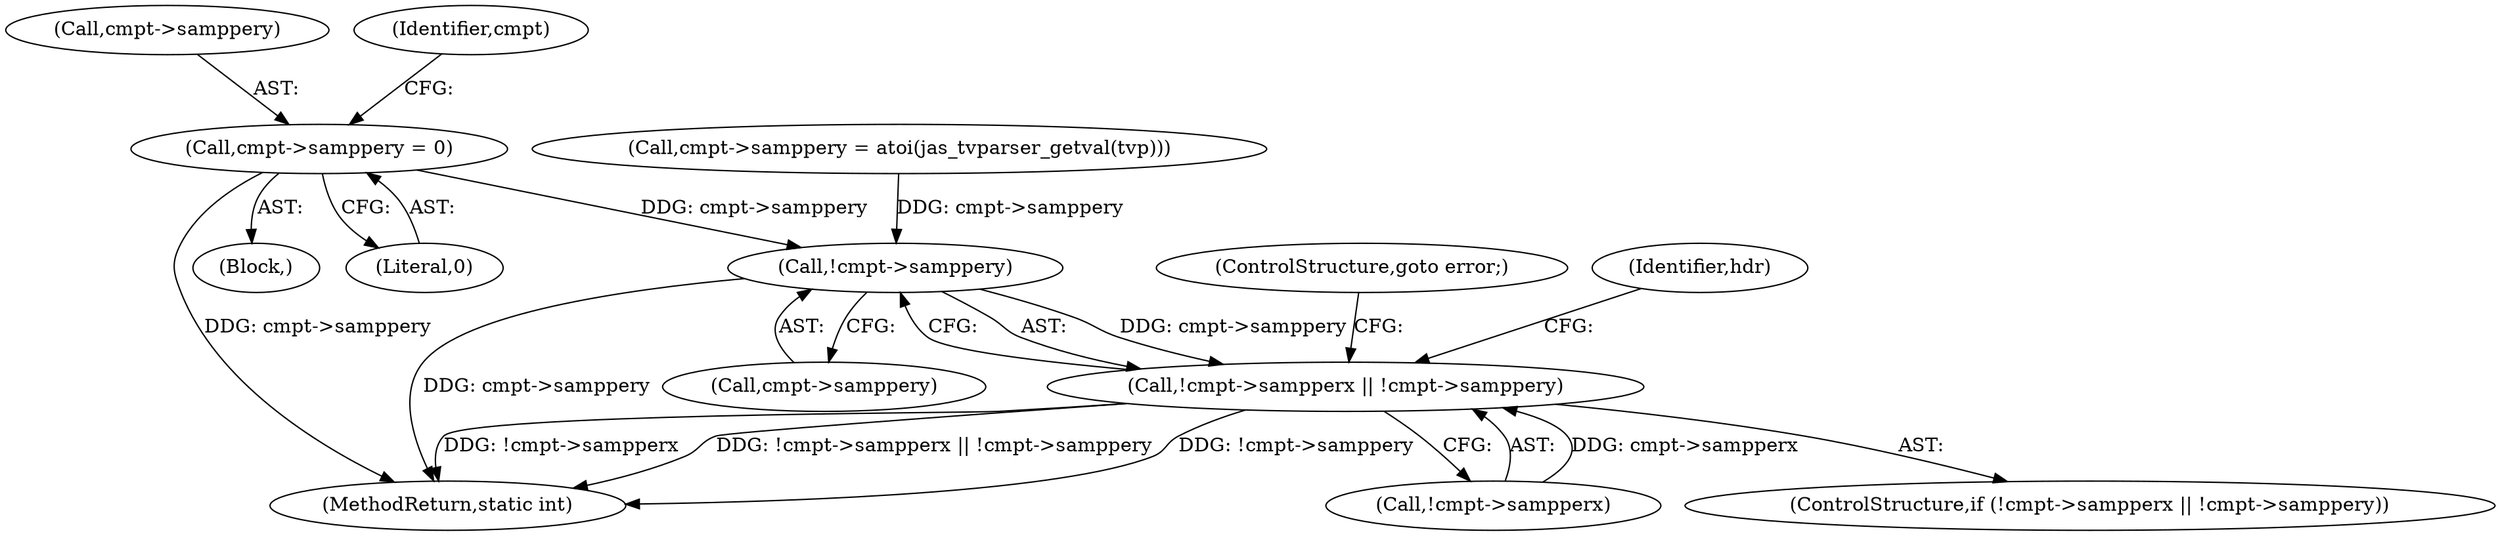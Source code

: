 digraph "0_jasper_df5d2867e8004e51e18b89865bc4aa69229227b3@pointer" {
"1000135" [label="(Call,cmpt->samppery = 0)"];
"1000283" [label="(Call,!cmpt->samppery)"];
"1000278" [label="(Call,!cmpt->sampperx || !cmpt->samppery)"];
"1000135" [label="(Call,cmpt->samppery = 0)"];
"1000277" [label="(ControlStructure,if (!cmpt->sampperx || !cmpt->samppery))"];
"1000316" [label="(MethodReturn,static int)"];
"1000103" [label="(Block,)"];
"1000136" [label="(Call,cmpt->samppery)"];
"1000139" [label="(Literal,0)"];
"1000288" [label="(ControlStructure,goto error;)"];
"1000278" [label="(Call,!cmpt->sampperx || !cmpt->samppery)"];
"1000236" [label="(Call,cmpt->samppery = atoi(jas_tvparser_getval(tvp)))"];
"1000291" [label="(Identifier,hdr)"];
"1000283" [label="(Call,!cmpt->samppery)"];
"1000142" [label="(Identifier,cmpt)"];
"1000284" [label="(Call,cmpt->samppery)"];
"1000279" [label="(Call,!cmpt->sampperx)"];
"1000135" -> "1000103"  [label="AST: "];
"1000135" -> "1000139"  [label="CFG: "];
"1000136" -> "1000135"  [label="AST: "];
"1000139" -> "1000135"  [label="AST: "];
"1000142" -> "1000135"  [label="CFG: "];
"1000135" -> "1000316"  [label="DDG: cmpt->samppery"];
"1000135" -> "1000283"  [label="DDG: cmpt->samppery"];
"1000283" -> "1000278"  [label="AST: "];
"1000283" -> "1000284"  [label="CFG: "];
"1000284" -> "1000283"  [label="AST: "];
"1000278" -> "1000283"  [label="CFG: "];
"1000283" -> "1000316"  [label="DDG: cmpt->samppery"];
"1000283" -> "1000278"  [label="DDG: cmpt->samppery"];
"1000236" -> "1000283"  [label="DDG: cmpt->samppery"];
"1000278" -> "1000277"  [label="AST: "];
"1000278" -> "1000279"  [label="CFG: "];
"1000279" -> "1000278"  [label="AST: "];
"1000288" -> "1000278"  [label="CFG: "];
"1000291" -> "1000278"  [label="CFG: "];
"1000278" -> "1000316"  [label="DDG: !cmpt->sampperx || !cmpt->samppery"];
"1000278" -> "1000316"  [label="DDG: !cmpt->samppery"];
"1000278" -> "1000316"  [label="DDG: !cmpt->sampperx"];
"1000279" -> "1000278"  [label="DDG: cmpt->sampperx"];
}
